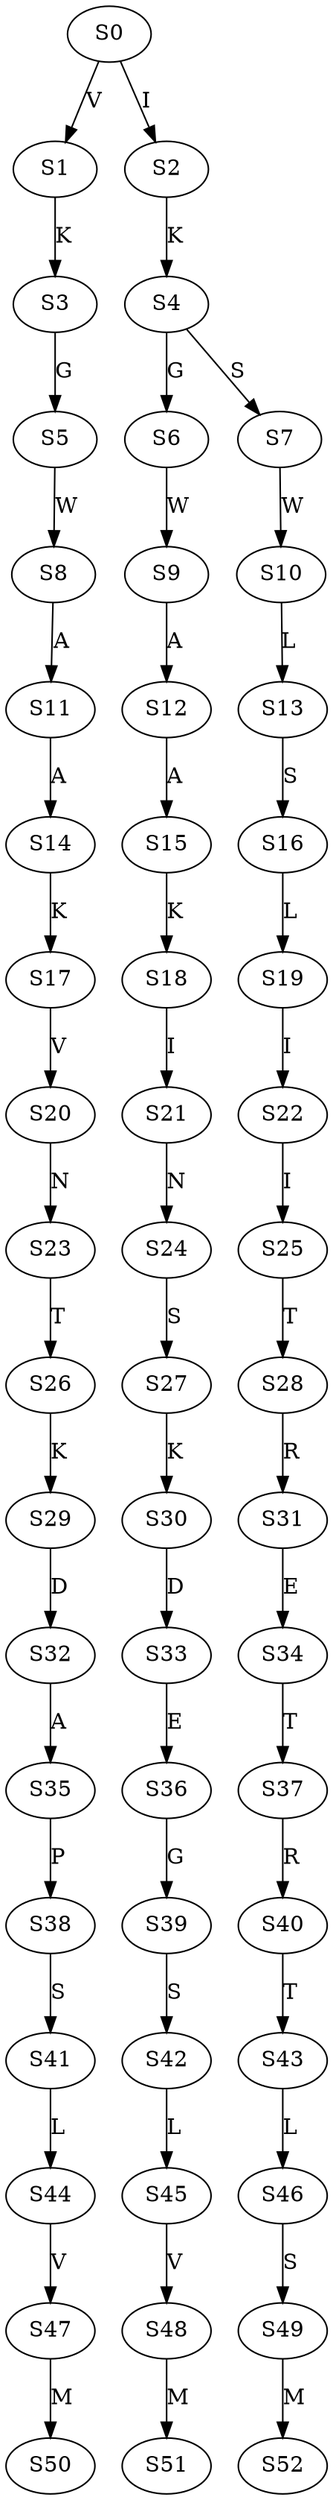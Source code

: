 strict digraph  {
	S0 -> S1 [ label = V ];
	S0 -> S2 [ label = I ];
	S1 -> S3 [ label = K ];
	S2 -> S4 [ label = K ];
	S3 -> S5 [ label = G ];
	S4 -> S6 [ label = G ];
	S4 -> S7 [ label = S ];
	S5 -> S8 [ label = W ];
	S6 -> S9 [ label = W ];
	S7 -> S10 [ label = W ];
	S8 -> S11 [ label = A ];
	S9 -> S12 [ label = A ];
	S10 -> S13 [ label = L ];
	S11 -> S14 [ label = A ];
	S12 -> S15 [ label = A ];
	S13 -> S16 [ label = S ];
	S14 -> S17 [ label = K ];
	S15 -> S18 [ label = K ];
	S16 -> S19 [ label = L ];
	S17 -> S20 [ label = V ];
	S18 -> S21 [ label = I ];
	S19 -> S22 [ label = I ];
	S20 -> S23 [ label = N ];
	S21 -> S24 [ label = N ];
	S22 -> S25 [ label = I ];
	S23 -> S26 [ label = T ];
	S24 -> S27 [ label = S ];
	S25 -> S28 [ label = T ];
	S26 -> S29 [ label = K ];
	S27 -> S30 [ label = K ];
	S28 -> S31 [ label = R ];
	S29 -> S32 [ label = D ];
	S30 -> S33 [ label = D ];
	S31 -> S34 [ label = E ];
	S32 -> S35 [ label = A ];
	S33 -> S36 [ label = E ];
	S34 -> S37 [ label = T ];
	S35 -> S38 [ label = P ];
	S36 -> S39 [ label = G ];
	S37 -> S40 [ label = R ];
	S38 -> S41 [ label = S ];
	S39 -> S42 [ label = S ];
	S40 -> S43 [ label = T ];
	S41 -> S44 [ label = L ];
	S42 -> S45 [ label = L ];
	S43 -> S46 [ label = L ];
	S44 -> S47 [ label = V ];
	S45 -> S48 [ label = V ];
	S46 -> S49 [ label = S ];
	S47 -> S50 [ label = M ];
	S48 -> S51 [ label = M ];
	S49 -> S52 [ label = M ];
}

